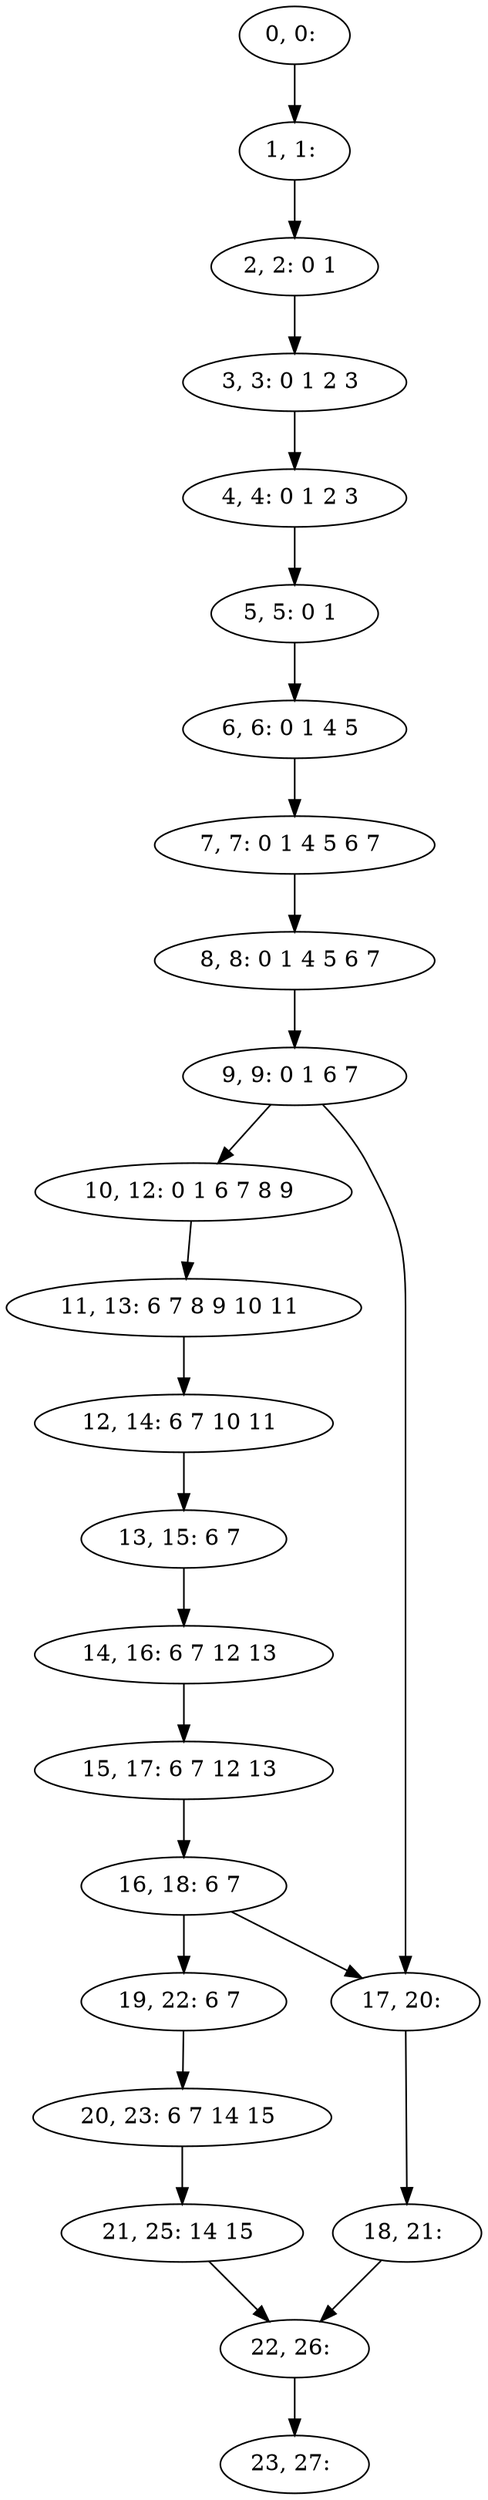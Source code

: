 digraph G {
0[label="0, 0: "];
1[label="1, 1: "];
2[label="2, 2: 0 1 "];
3[label="3, 3: 0 1 2 3 "];
4[label="4, 4: 0 1 2 3 "];
5[label="5, 5: 0 1 "];
6[label="6, 6: 0 1 4 5 "];
7[label="7, 7: 0 1 4 5 6 7 "];
8[label="8, 8: 0 1 4 5 6 7 "];
9[label="9, 9: 0 1 6 7 "];
10[label="10, 12: 0 1 6 7 8 9 "];
11[label="11, 13: 6 7 8 9 10 11 "];
12[label="12, 14: 6 7 10 11 "];
13[label="13, 15: 6 7 "];
14[label="14, 16: 6 7 12 13 "];
15[label="15, 17: 6 7 12 13 "];
16[label="16, 18: 6 7 "];
17[label="17, 20: "];
18[label="18, 21: "];
19[label="19, 22: 6 7 "];
20[label="20, 23: 6 7 14 15 "];
21[label="21, 25: 14 15 "];
22[label="22, 26: "];
23[label="23, 27: "];
0->1 ;
1->2 ;
2->3 ;
3->4 ;
4->5 ;
5->6 ;
6->7 ;
7->8 ;
8->9 ;
9->10 ;
9->17 ;
10->11 ;
11->12 ;
12->13 ;
13->14 ;
14->15 ;
15->16 ;
16->17 ;
16->19 ;
17->18 ;
18->22 ;
19->20 ;
20->21 ;
21->22 ;
22->23 ;
}

